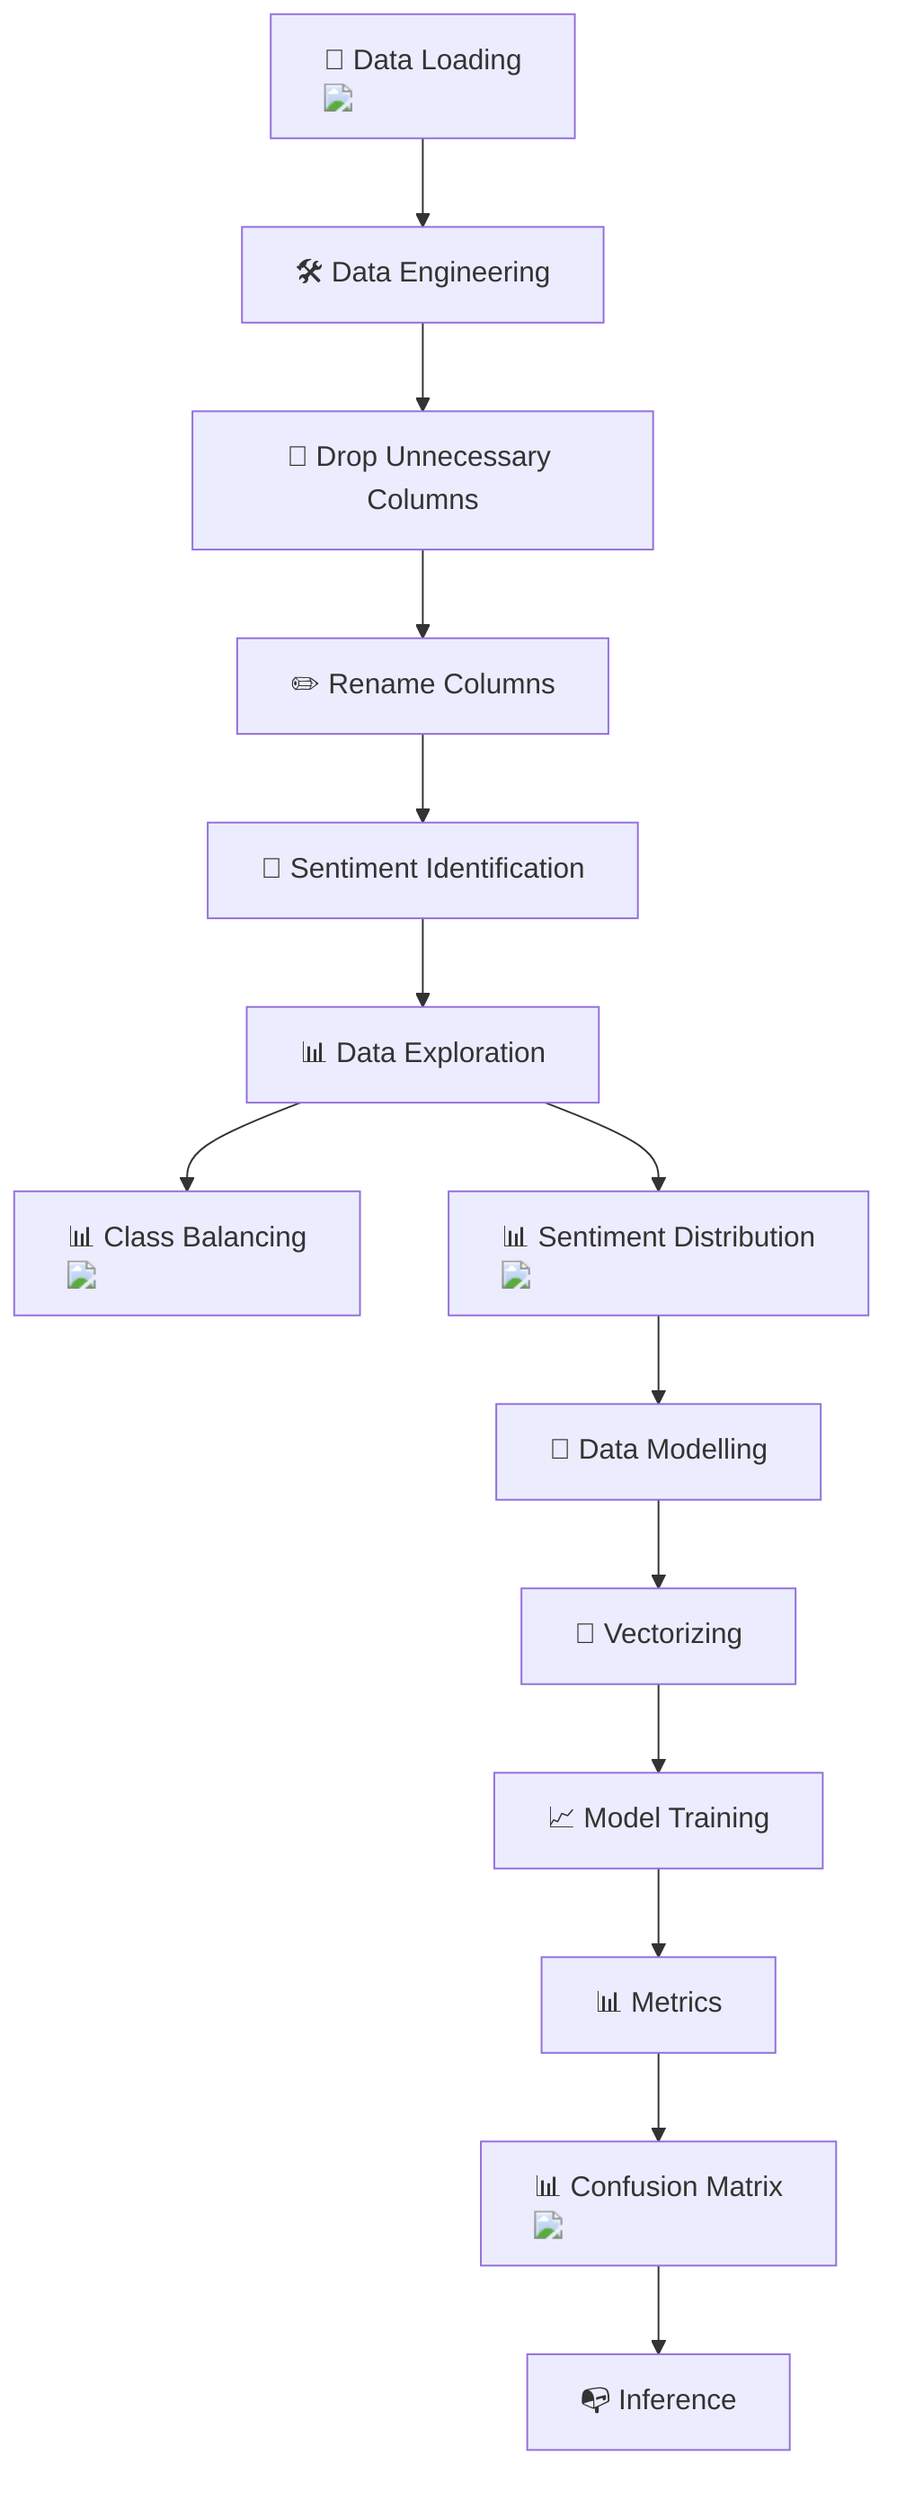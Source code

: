 flowchart TD
    A["📂 Data Loading <img src='file.svg' />"] --> B["🛠️ Data Engineering"]
    B --> C["🧹 Drop Unnecessary Columns"]
    C --> D["✏️ Rename Columns"]
    D --> E["💬 Sentiment Identification"]
    E --> F["📊 Data Exploration"]
    F --> G["📊 Class Balancing <img src='dummy_plots/barplot_template.svg' />"]
    F --> H["📊 Sentiment Distribution <img src='dummy_plots/barplot_template.svg' />"]
    H --> I["🧠 Data Modelling"]
    I --> J["🔄 Vectorizing"]
    J --> K["📈 Model Training"]
    K --> L["📊 Metrics"]
    L --> M["📊 Confusion Matrix <img src='dummy_plots/barplot_template.svg' />"]
    M --> N["📭 Inference"]